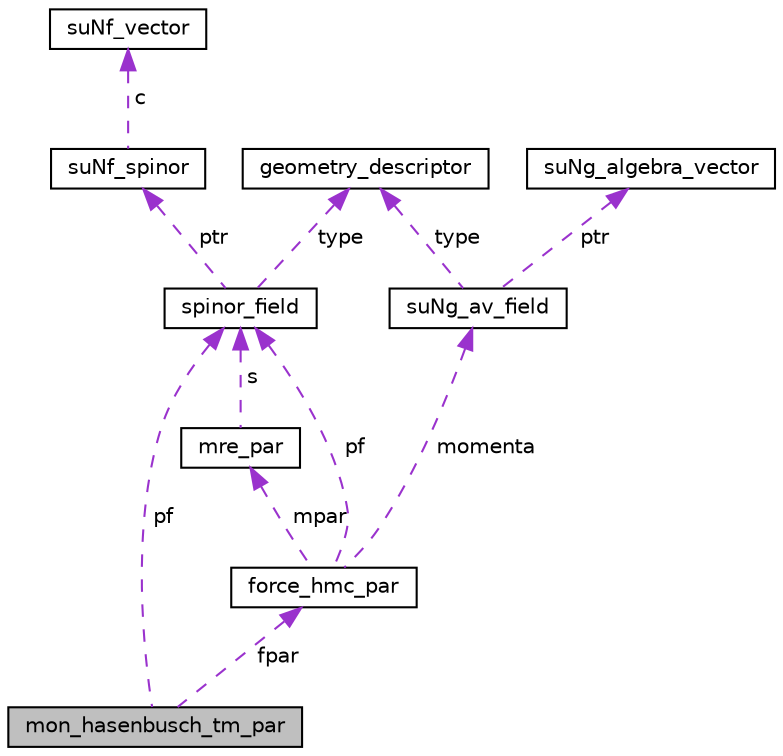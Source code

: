 digraph "mon_hasenbusch_tm_par"
{
 // LATEX_PDF_SIZE
  edge [fontname="Helvetica",fontsize="10",labelfontname="Helvetica",labelfontsize="10"];
  node [fontname="Helvetica",fontsize="10",shape=record];
  Node1 [label="mon_hasenbusch_tm_par",height=0.2,width=0.4,color="black", fillcolor="grey75", style="filled", fontcolor="black",tooltip=" "];
  Node2 -> Node1 [dir="back",color="darkorchid3",fontsize="10",style="dashed",label=" fpar" ];
  Node2 [label="force_hmc_par",height=0.2,width=0.4,color="black", fillcolor="white", style="filled",URL="$df/d6a/structforce__hmc__par.html",tooltip=" "];
  Node3 -> Node2 [dir="back",color="darkorchid3",fontsize="10",style="dashed",label=" mpar" ];
  Node3 [label="mre_par",height=0.2,width=0.4,color="black", fillcolor="white", style="filled",URL="$df/d69/structmre__par.html",tooltip=" "];
  Node4 -> Node3 [dir="back",color="darkorchid3",fontsize="10",style="dashed",label=" s" ];
  Node4 [label="spinor_field",height=0.2,width=0.4,color="black", fillcolor="white", style="filled",URL="$d0/da8/structspinor__field.html",tooltip="Spinor field array containing SU(N_f) spinors in chosen fermion representation."];
  Node5 -> Node4 [dir="back",color="darkorchid3",fontsize="10",style="dashed",label=" type" ];
  Node5 [label="geometry_descriptor",height=0.2,width=0.4,color="black", fillcolor="white", style="filled",URL="$df/da2/structgeometry__descriptor.html",tooltip="This struct should contain all information necessary to perform operations on the local lattice inclu..."];
  Node6 -> Node4 [dir="back",color="darkorchid3",fontsize="10",style="dashed",label=" ptr" ];
  Node6 [label="suNf_spinor",height=0.2,width=0.4,color="black", fillcolor="white", style="filled",URL="$d8/dd1/structsuNf__spinor.html",tooltip=" "];
  Node7 -> Node6 [dir="back",color="darkorchid3",fontsize="10",style="dashed",label=" c" ];
  Node7 [label="suNf_vector",height=0.2,width=0.4,color="black", fillcolor="white", style="filled",URL="$de/d49/structsuNf__vector.html",tooltip=" "];
  Node4 -> Node2 [dir="back",color="darkorchid3",fontsize="10",style="dashed",label=" pf" ];
  Node8 -> Node2 [dir="back",color="darkorchid3",fontsize="10",style="dashed",label=" momenta" ];
  Node8 [label="suNg_av_field",height=0.2,width=0.4,color="black", fillcolor="white", style="filled",URL="$db/dc8/structsuNg__av__field.html",tooltip="Field of SU(N_g) algebra vectors."];
  Node5 -> Node8 [dir="back",color="darkorchid3",fontsize="10",style="dashed",label=" type" ];
  Node9 -> Node8 [dir="back",color="darkorchid3",fontsize="10",style="dashed",label=" ptr" ];
  Node9 [label="suNg_algebra_vector",height=0.2,width=0.4,color="black", fillcolor="white", style="filled",URL="$d3/dcb/structsuNg__algebra__vector.html",tooltip=" "];
  Node4 -> Node1 [dir="back",color="darkorchid3",fontsize="10",style="dashed",label=" pf" ];
}
